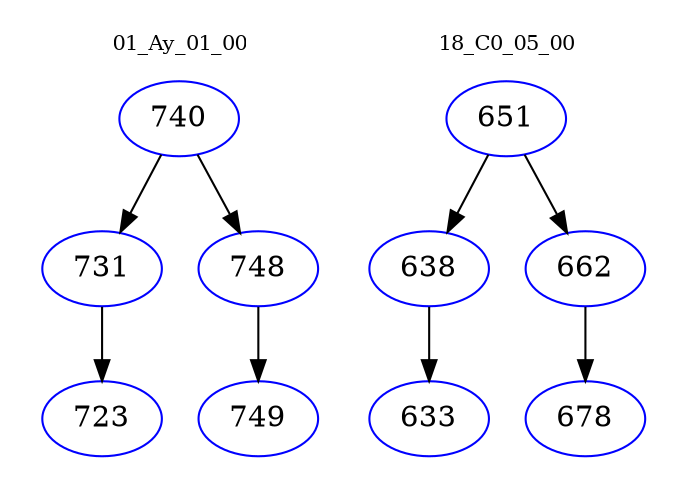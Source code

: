 digraph{
subgraph cluster_0 {
color = white
label = "01_Ay_01_00";
fontsize=10;
T0_740 [label="740", color="blue"]
T0_740 -> T0_731 [color="black"]
T0_731 [label="731", color="blue"]
T0_731 -> T0_723 [color="black"]
T0_723 [label="723", color="blue"]
T0_740 -> T0_748 [color="black"]
T0_748 [label="748", color="blue"]
T0_748 -> T0_749 [color="black"]
T0_749 [label="749", color="blue"]
}
subgraph cluster_1 {
color = white
label = "18_C0_05_00";
fontsize=10;
T1_651 [label="651", color="blue"]
T1_651 -> T1_638 [color="black"]
T1_638 [label="638", color="blue"]
T1_638 -> T1_633 [color="black"]
T1_633 [label="633", color="blue"]
T1_651 -> T1_662 [color="black"]
T1_662 [label="662", color="blue"]
T1_662 -> T1_678 [color="black"]
T1_678 [label="678", color="blue"]
}
}
